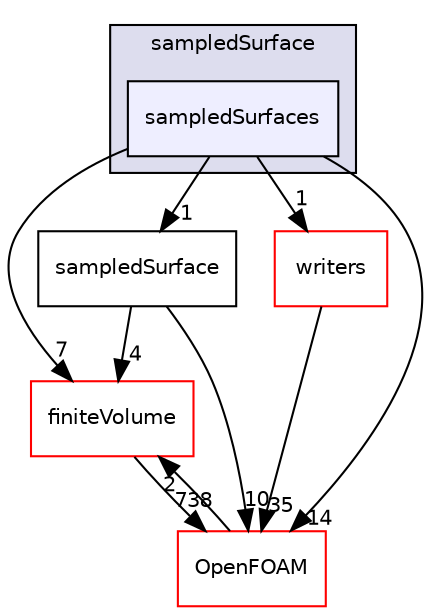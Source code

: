 digraph "src/sampling/sampledSurface/sampledSurfaces" {
  bgcolor=transparent;
  compound=true
  node [ fontsize="10", fontname="Helvetica"];
  edge [ labelfontsize="10", labelfontname="Helvetica"];
  subgraph clusterdir_daf57321dd7c30092fd489dbb1aa8219 {
    graph [ bgcolor="#ddddee", pencolor="black", label="sampledSurface" fontname="Helvetica", fontsize="10", URL="dir_daf57321dd7c30092fd489dbb1aa8219.html"]
  dir_37803c57541176f2673a34fe9af900c6 [shape=box, label="sampledSurfaces", style="filled", fillcolor="#eeeeff", pencolor="black", URL="dir_37803c57541176f2673a34fe9af900c6.html"];
  }
  dir_9bd15774b555cf7259a6fa18f99fe99b [shape=box label="finiteVolume" color="red" URL="dir_9bd15774b555cf7259a6fa18f99fe99b.html"];
  dir_d52de1bc4d4115df4cf40033a334db55 [shape=box label="sampledSurface" URL="dir_d52de1bc4d4115df4cf40033a334db55.html"];
  dir_e8fc266228915d4455fb775a69f2b72e [shape=box label="writers" color="red" URL="dir_e8fc266228915d4455fb775a69f2b72e.html"];
  dir_c5473ff19b20e6ec4dfe5c310b3778a8 [shape=box label="OpenFOAM" color="red" URL="dir_c5473ff19b20e6ec4dfe5c310b3778a8.html"];
  dir_9bd15774b555cf7259a6fa18f99fe99b->dir_c5473ff19b20e6ec4dfe5c310b3778a8 [headlabel="738", labeldistance=1.5 headhref="dir_000898_001898.html"];
  dir_d52de1bc4d4115df4cf40033a334db55->dir_9bd15774b555cf7259a6fa18f99fe99b [headlabel="4", labeldistance=1.5 headhref="dir_002720_000898.html"];
  dir_d52de1bc4d4115df4cf40033a334db55->dir_c5473ff19b20e6ec4dfe5c310b3778a8 [headlabel="10", labeldistance=1.5 headhref="dir_002720_001898.html"];
  dir_e8fc266228915d4455fb775a69f2b72e->dir_c5473ff19b20e6ec4dfe5c310b3778a8 [headlabel="35", labeldistance=1.5 headhref="dir_002724_001898.html"];
  dir_c5473ff19b20e6ec4dfe5c310b3778a8->dir_9bd15774b555cf7259a6fa18f99fe99b [headlabel="2", labeldistance=1.5 headhref="dir_001898_000898.html"];
  dir_37803c57541176f2673a34fe9af900c6->dir_9bd15774b555cf7259a6fa18f99fe99b [headlabel="7", labeldistance=1.5 headhref="dir_002721_000898.html"];
  dir_37803c57541176f2673a34fe9af900c6->dir_d52de1bc4d4115df4cf40033a334db55 [headlabel="1", labeldistance=1.5 headhref="dir_002721_002720.html"];
  dir_37803c57541176f2673a34fe9af900c6->dir_e8fc266228915d4455fb775a69f2b72e [headlabel="1", labeldistance=1.5 headhref="dir_002721_002724.html"];
  dir_37803c57541176f2673a34fe9af900c6->dir_c5473ff19b20e6ec4dfe5c310b3778a8 [headlabel="14", labeldistance=1.5 headhref="dir_002721_001898.html"];
}
